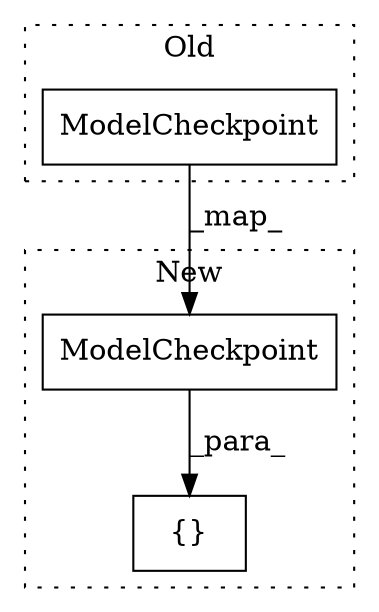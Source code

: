 digraph G {
subgraph cluster0 {
1 [label="ModelCheckpoint" a="32" s="13266,13288" l="16,1" shape="box"];
label = "Old";
style="dotted";
}
subgraph cluster1 {
2 [label="ModelCheckpoint" a="32" s="15664,15686" l="16,1" shape="box"];
3 [label="{}" a="4" s="15663,15687" l="1,1" shape="box"];
label = "New";
style="dotted";
}
1 -> 2 [label="_map_"];
2 -> 3 [label="_para_"];
}